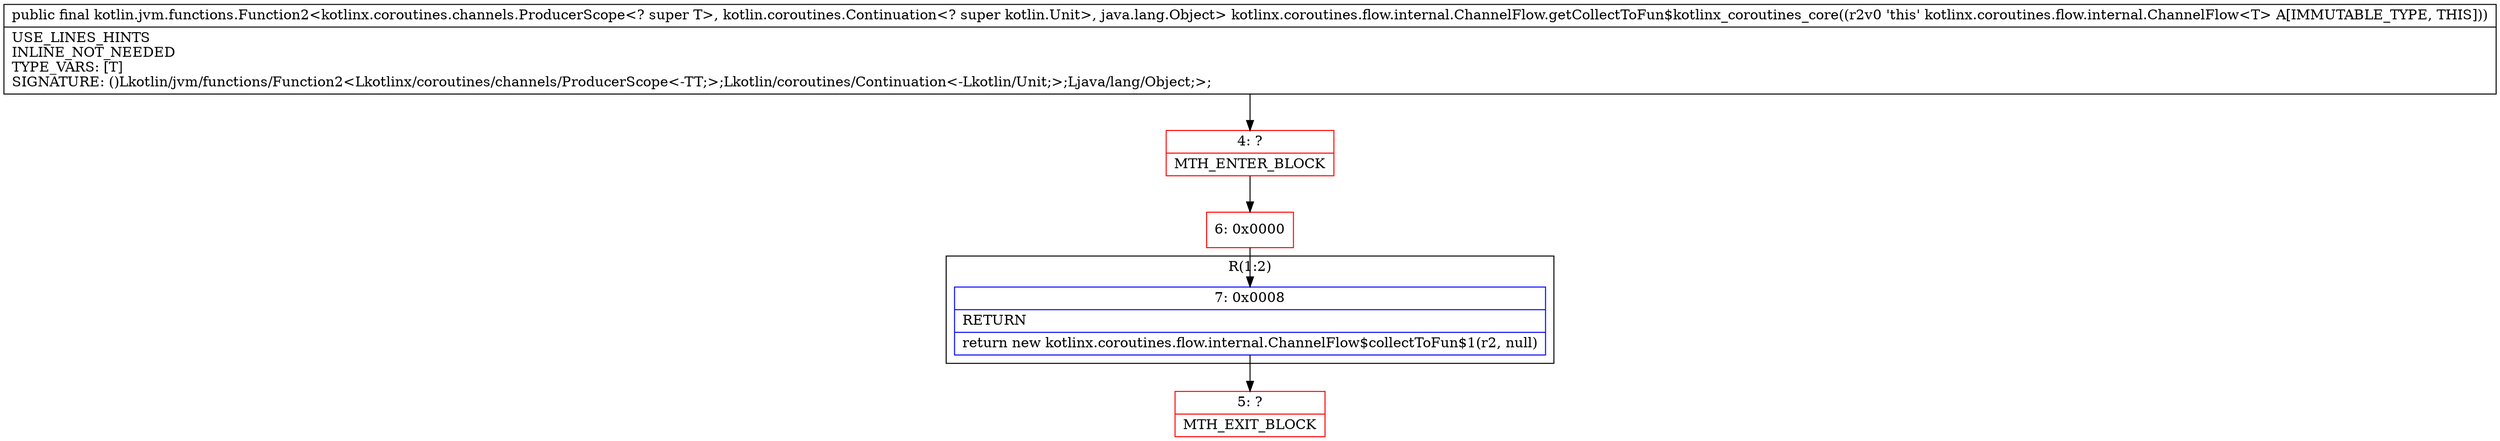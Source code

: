 digraph "CFG forkotlinx.coroutines.flow.internal.ChannelFlow.getCollectToFun$kotlinx_coroutines_core()Lkotlin\/jvm\/functions\/Function2;" {
subgraph cluster_Region_1912805425 {
label = "R(1:2)";
node [shape=record,color=blue];
Node_7 [shape=record,label="{7\:\ 0x0008|RETURN\l|return new kotlinx.coroutines.flow.internal.ChannelFlow$collectToFun$1(r2, null)\l}"];
}
Node_4 [shape=record,color=red,label="{4\:\ ?|MTH_ENTER_BLOCK\l}"];
Node_6 [shape=record,color=red,label="{6\:\ 0x0000}"];
Node_5 [shape=record,color=red,label="{5\:\ ?|MTH_EXIT_BLOCK\l}"];
MethodNode[shape=record,label="{public final kotlin.jvm.functions.Function2\<kotlinx.coroutines.channels.ProducerScope\<? super T\>, kotlin.coroutines.Continuation\<? super kotlin.Unit\>, java.lang.Object\> kotlinx.coroutines.flow.internal.ChannelFlow.getCollectToFun$kotlinx_coroutines_core((r2v0 'this' kotlinx.coroutines.flow.internal.ChannelFlow\<T\> A[IMMUTABLE_TYPE, THIS]))  | USE_LINES_HINTS\lINLINE_NOT_NEEDED\lTYPE_VARS: [T]\lSIGNATURE: ()Lkotlin\/jvm\/functions\/Function2\<Lkotlinx\/coroutines\/channels\/ProducerScope\<\-TT;\>;Lkotlin\/coroutines\/Continuation\<\-Lkotlin\/Unit;\>;Ljava\/lang\/Object;\>;\l}"];
MethodNode -> Node_4;Node_7 -> Node_5;
Node_4 -> Node_6;
Node_6 -> Node_7;
}

